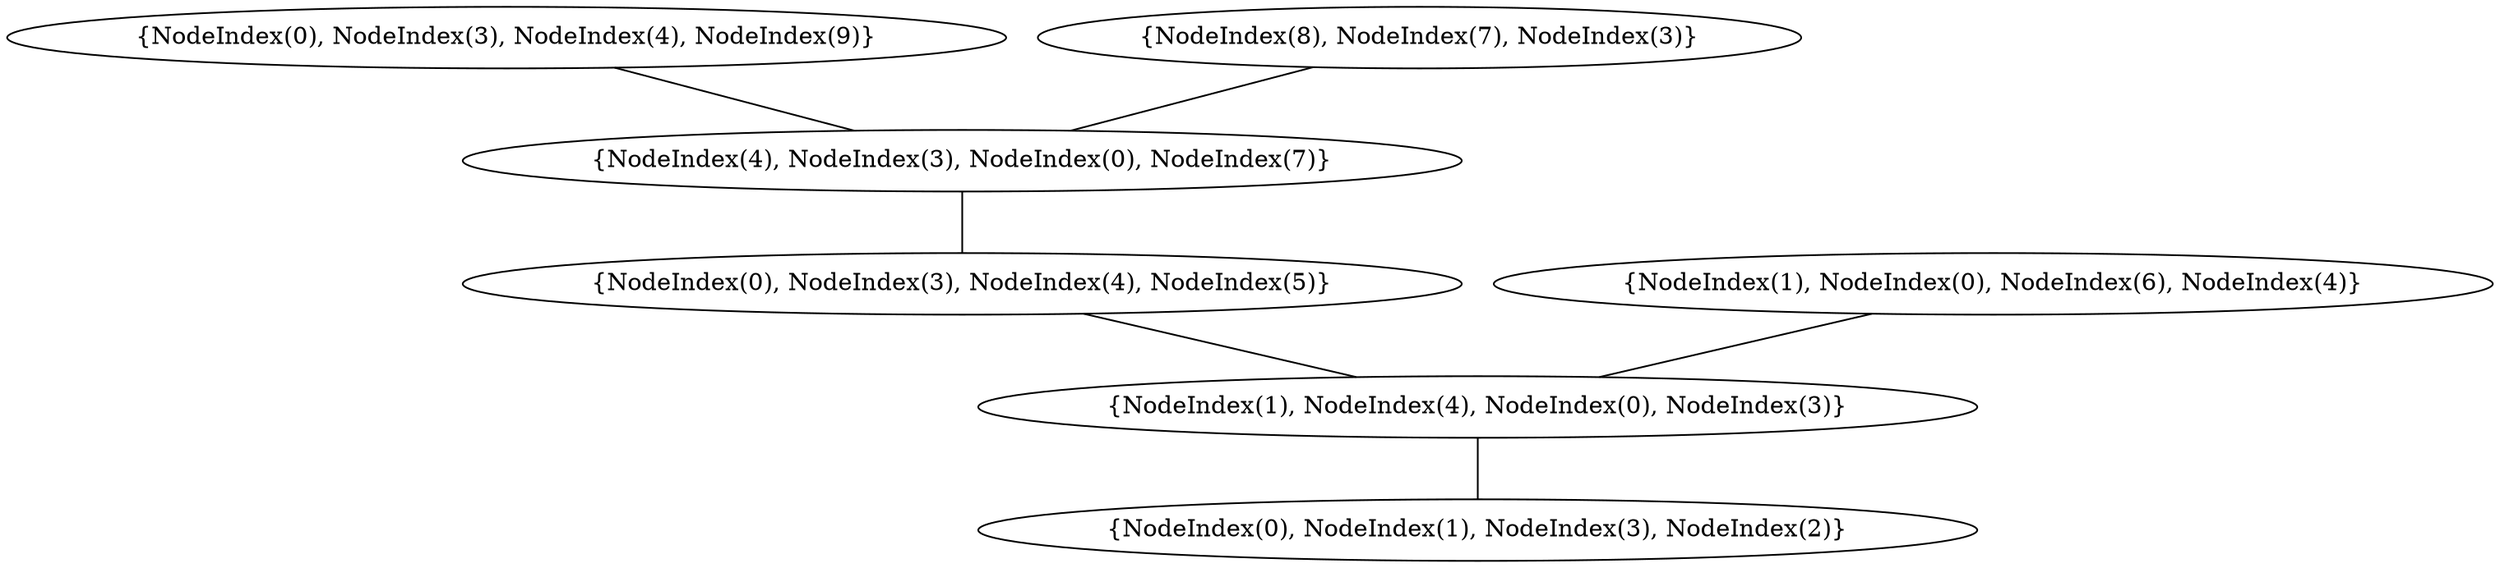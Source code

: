 graph {
    0 [ label = "{NodeIndex(0), NodeIndex(1), NodeIndex(3), NodeIndex(2)}" ]
    1 [ label = "{NodeIndex(1), NodeIndex(4), NodeIndex(0), NodeIndex(3)}" ]
    2 [ label = "{NodeIndex(0), NodeIndex(3), NodeIndex(4), NodeIndex(5)}" ]
    3 [ label = "{NodeIndex(4), NodeIndex(3), NodeIndex(0), NodeIndex(7)}" ]
    4 [ label = "{NodeIndex(0), NodeIndex(3), NodeIndex(4), NodeIndex(9)}" ]
    5 [ label = "{NodeIndex(1), NodeIndex(0), NodeIndex(6), NodeIndex(4)}" ]
    6 [ label = "{NodeIndex(8), NodeIndex(7), NodeIndex(3)}" ]
    1 -- 0 [ ]
    2 -- 1 [ ]
    3 -- 2 [ ]
    5 -- 1 [ ]
    4 -- 3 [ ]
    6 -- 3 [ ]
}

